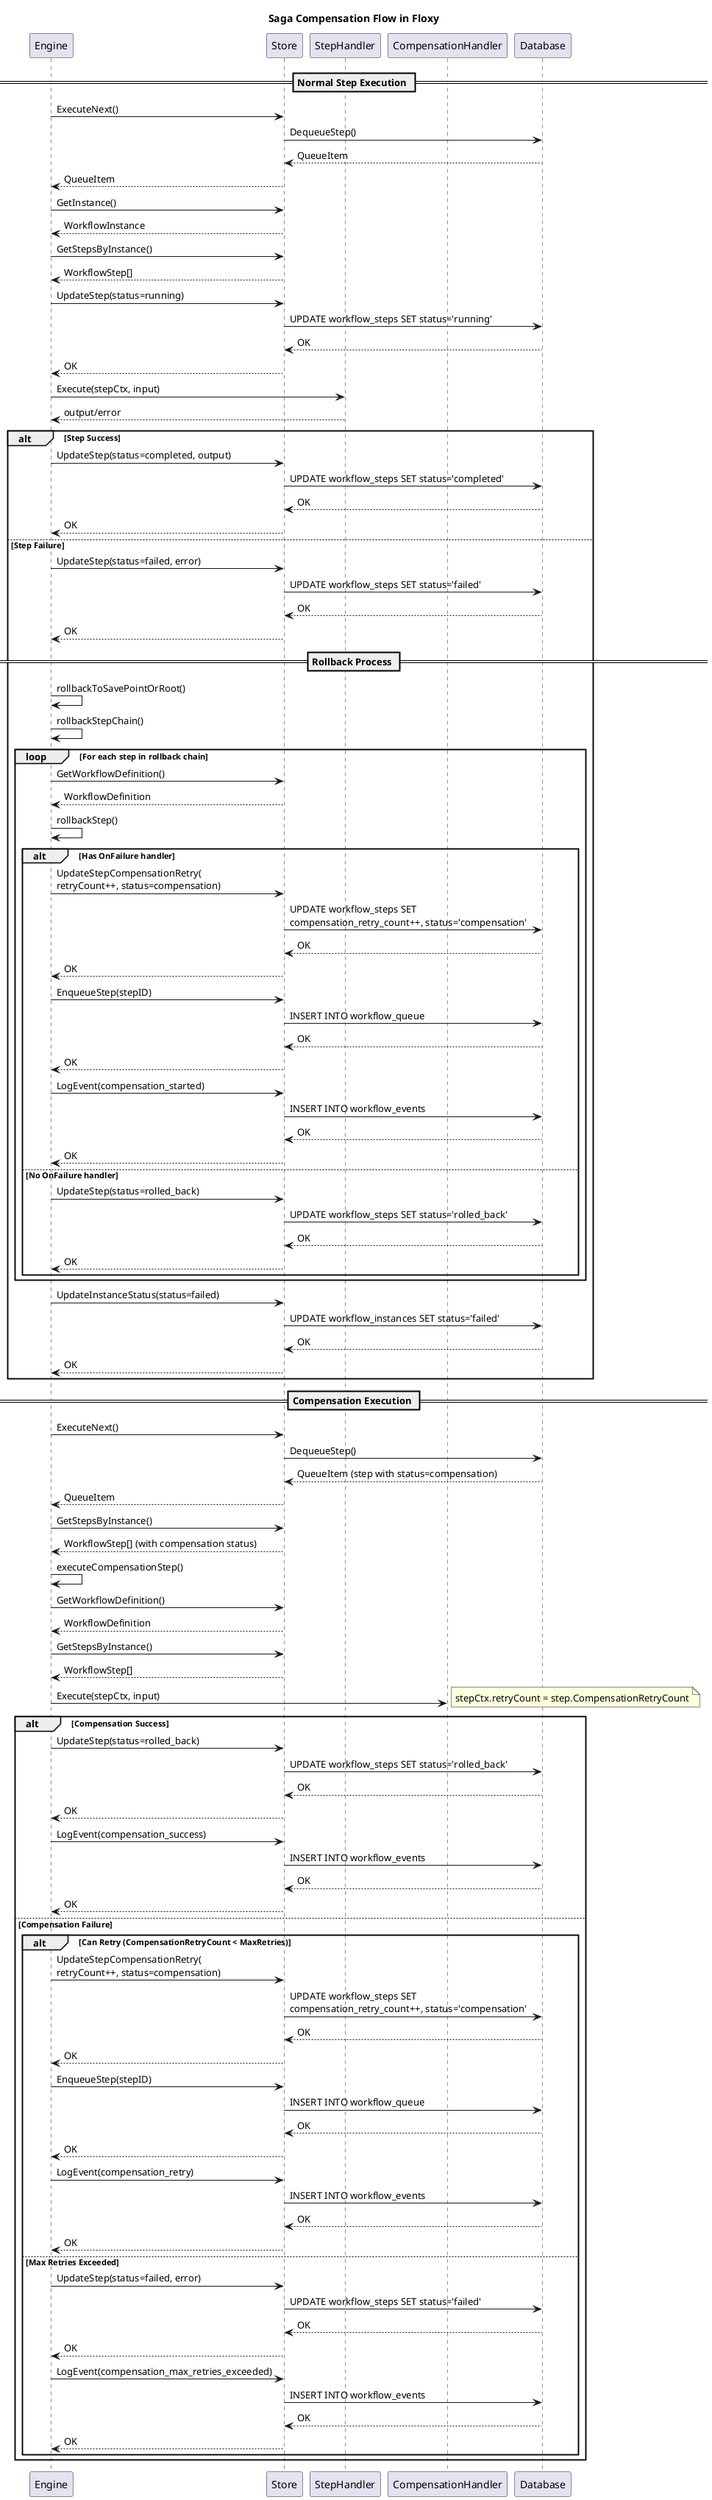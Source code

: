 @startuml Saga Compensation Sequence

title Saga Compensation Flow in Floxy

participant "Engine" as E
participant "Store" as S
participant "StepHandler" as H
participant "CompensationHandler" as CH
participant "Database" as DB

== Normal Step Execution ==
E -> S: ExecuteNext()
S -> DB: DequeueStep()
DB --> S: QueueItem
S --> E: QueueItem

E -> S: GetInstance()
S --> E: WorkflowInstance

E -> S: GetStepsByInstance()
S --> E: WorkflowStep[]

E -> S: UpdateStep(status=running)
S -> DB: UPDATE workflow_steps SET status='running'
DB --> S: OK
S --> E: OK

E -> H: Execute(stepCtx, input)
H --> E: output/error

alt Step Success
    E -> S: UpdateStep(status=completed, output)
    S -> DB: UPDATE workflow_steps SET status='completed'
    DB --> S: OK
    S --> E: OK
else Step Failure
    E -> S: UpdateStep(status=failed, error)
    S -> DB: UPDATE workflow_steps SET status='failed'
    DB --> S: OK
    S --> E: OK

    == Rollback Process ==
    E -> E: rollbackToSavePointOrRoot()
    E -> E: rollbackStepChain()

    loop For each step in rollback chain
        E -> S: GetWorkflowDefinition()
        S --> E: WorkflowDefinition

        E -> E: rollbackStep()

        alt Has OnFailure handler
            E -> S: UpdateStepCompensationRetry(\nretryCount++, status=compensation)
            S -> DB: UPDATE workflow_steps SET\ncompensation_retry_count++, status='compensation'
            DB --> S: OK
            S --> E: OK

            E -> S: EnqueueStep(stepID)
            S -> DB: INSERT INTO workflow_queue
            DB --> S: OK
            S --> E: OK

            E -> S: LogEvent(compensation_started)
            S -> DB: INSERT INTO workflow_events
            DB --> S: OK
            S --> E: OK
        else No OnFailure handler
            E -> S: UpdateStep(status=rolled_back)
            S -> DB: UPDATE workflow_steps SET status='rolled_back'
            DB --> S: OK
            S --> E: OK
        end
    end

    E -> S: UpdateInstanceStatus(status=failed)
    S -> DB: UPDATE workflow_instances SET status='failed'
    DB --> S: OK
    S --> E: OK
end

== Compensation Execution ==
E -> S: ExecuteNext()
S -> DB: DequeueStep()
DB --> S: QueueItem (step with status=compensation)
S --> E: QueueItem

E -> S: GetStepsByInstance()
S --> E: WorkflowStep[] (with compensation status)

E -> E: executeCompensationStep()

E -> S: GetWorkflowDefinition()
S --> E: WorkflowDefinition

E -> S: GetStepsByInstance()
S --> E: WorkflowStep[]

E -> CH: Execute(stepCtx, input)
note right: stepCtx.retryCount = step.CompensationRetryCount

alt Compensation Success
    E -> S: UpdateStep(status=rolled_back)
    S -> DB: UPDATE workflow_steps SET status='rolled_back'
    DB --> S: OK
    S --> E: OK

    E -> S: LogEvent(compensation_success)
    S -> DB: INSERT INTO workflow_events
    DB --> S: OK
    S --> E: OK

else Compensation Failure
    alt Can Retry (CompensationRetryCount < MaxRetries)
        E -> S: UpdateStepCompensationRetry(\nretryCount++, status=compensation)
        S -> DB: UPDATE workflow_steps SET\ncompensation_retry_count++, status='compensation'
        DB --> S: OK
        S --> E: OK

        E -> S: EnqueueStep(stepID)
        S -> DB: INSERT INTO workflow_queue
        DB --> S: OK
        S --> E: OK

        E -> S: LogEvent(compensation_retry)
        S -> DB: INSERT INTO workflow_events
        DB --> S: OK
        S --> E: OK

    else Max Retries Exceeded
        E -> S: UpdateStep(status=failed, error)
        S -> DB: UPDATE workflow_steps SET status='failed'
        DB --> S: OK
        S --> E: OK

        E -> S: LogEvent(compensation_max_retries_exceeded)
        S -> DB: INSERT INTO workflow_events
        DB --> S: OK
        S --> E: OK
    end
end

@enduml
